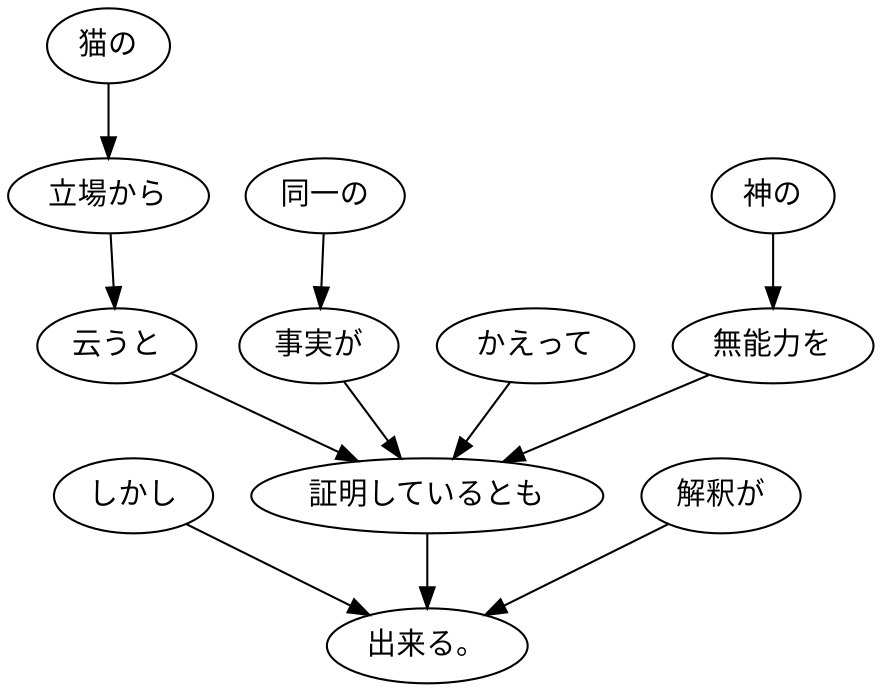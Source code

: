 digraph graph2776 {
	node0 [label="しかし"];
	node1 [label="猫の"];
	node2 [label="立場から"];
	node3 [label="云うと"];
	node4 [label="同一の"];
	node5 [label="事実が"];
	node6 [label="かえって"];
	node7 [label="神の"];
	node8 [label="無能力を"];
	node9 [label="証明しているとも"];
	node10 [label="解釈が"];
	node11 [label="出来る。"];
	node0 -> node11;
	node1 -> node2;
	node2 -> node3;
	node3 -> node9;
	node4 -> node5;
	node5 -> node9;
	node6 -> node9;
	node7 -> node8;
	node8 -> node9;
	node9 -> node11;
	node10 -> node11;
}
